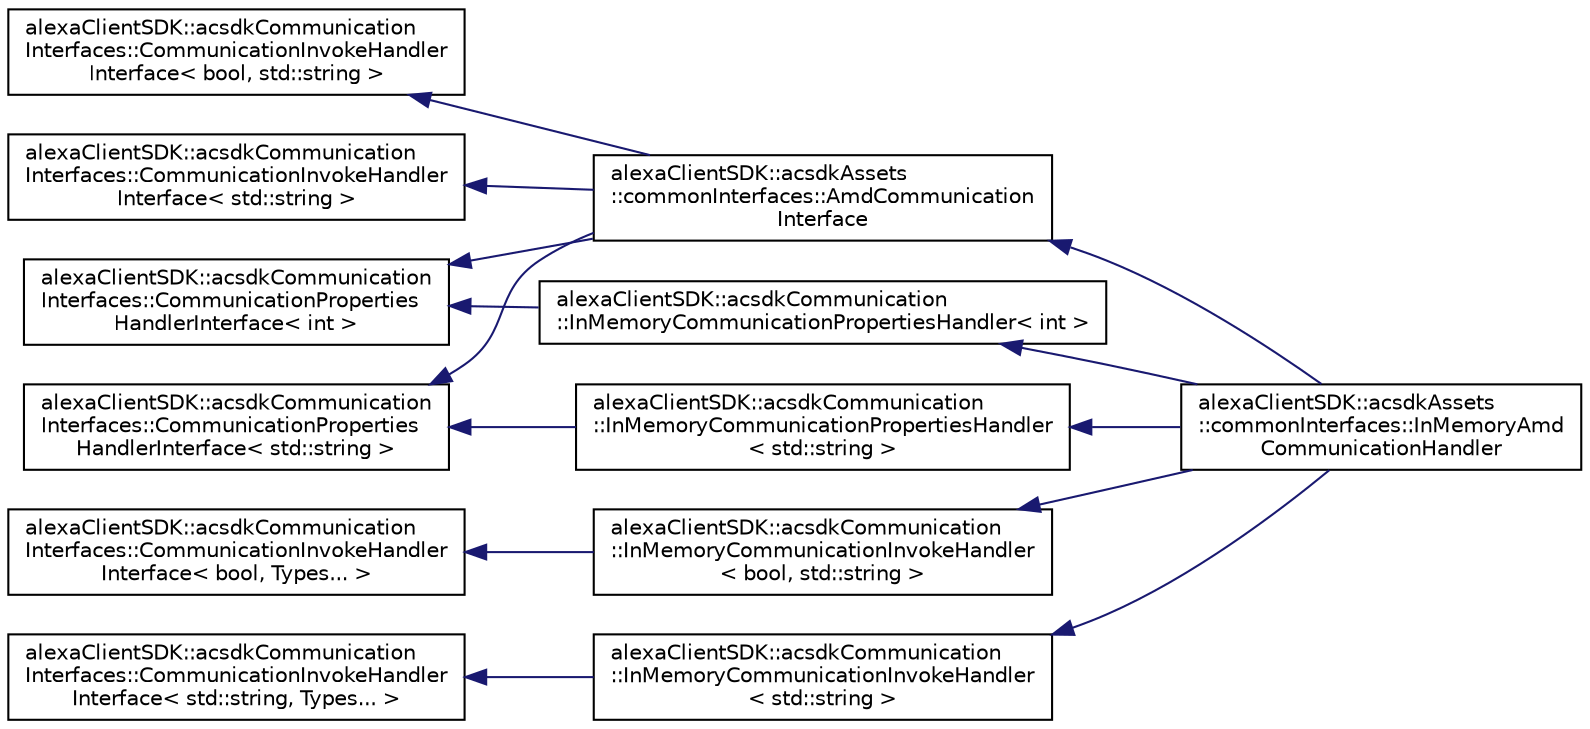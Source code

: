 digraph "Graphical Class Hierarchy"
{
  edge [fontname="Helvetica",fontsize="10",labelfontname="Helvetica",labelfontsize="10"];
  node [fontname="Helvetica",fontsize="10",shape=record];
  rankdir="LR";
  Node1310 [label="alexaClientSDK::acsdkCommunication\lInterfaces::CommunicationInvokeHandler\lInterface\< bool, std::string \>",height=0.2,width=0.4,color="black", fillcolor="white", style="filled",URL="$classalexa_client_s_d_k_1_1acsdk_communication_interfaces_1_1_communication_invoke_handler_interface.html"];
  Node1310 -> Node1 [dir="back",color="midnightblue",fontsize="10",style="solid",fontname="Helvetica"];
  Node1 [label="alexaClientSDK::acsdkAssets\l::commonInterfaces::AmdCommunication\lInterface",height=0.2,width=0.4,color="black", fillcolor="white", style="filled",URL="$classalexa_client_s_d_k_1_1acsdk_assets_1_1common_interfaces_1_1_amd_communication_interface.html"];
  Node1 -> Node4 [dir="back",color="midnightblue",fontsize="10",style="solid",fontname="Helvetica"];
  Node4 [label="alexaClientSDK::acsdkAssets\l::commonInterfaces::InMemoryAmd\lCommunicationHandler",height=0.2,width=0.4,color="black", fillcolor="white", style="filled",URL="$classalexa_client_s_d_k_1_1acsdk_assets_1_1common_interfaces_1_1_in_memory_amd_communication_handler.html"];
  Node1308 [label="alexaClientSDK::acsdkCommunication\lInterfaces::CommunicationInvokeHandler\lInterface\< bool, Types... \>",height=0.2,width=0.4,color="black", fillcolor="white", style="filled",URL="$classalexa_client_s_d_k_1_1acsdk_communication_interfaces_1_1_communication_invoke_handler_interface.html"];
  Node1308 -> Node1309 [dir="back",color="midnightblue",fontsize="10",style="solid",fontname="Helvetica"];
  Node1309 [label="alexaClientSDK::acsdkCommunication\l::InMemoryCommunicationInvokeHandler\l\< bool, std::string \>",height=0.2,width=0.4,color="black", fillcolor="white", style="filled",URL="$classalexa_client_s_d_k_1_1acsdk_communication_1_1_in_memory_communication_invoke_handler.html"];
  Node1309 -> Node4 [dir="back",color="midnightblue",fontsize="10",style="solid",fontname="Helvetica"];
  Node1305 [label="alexaClientSDK::acsdkCommunication\lInterfaces::CommunicationInvokeHandler\lInterface\< std::string \>",height=0.2,width=0.4,color="black", fillcolor="white", style="filled",URL="$classalexa_client_s_d_k_1_1acsdk_communication_interfaces_1_1_communication_invoke_handler_interface.html"];
  Node1305 -> Node1 [dir="back",color="midnightblue",fontsize="10",style="solid",fontname="Helvetica"];
  Node1303 [label="alexaClientSDK::acsdkCommunication\lInterfaces::CommunicationInvokeHandler\lInterface\< std::string, Types... \>",height=0.2,width=0.4,color="black", fillcolor="white", style="filled",URL="$classalexa_client_s_d_k_1_1acsdk_communication_interfaces_1_1_communication_invoke_handler_interface.html"];
  Node1303 -> Node1304 [dir="back",color="midnightblue",fontsize="10",style="solid",fontname="Helvetica"];
  Node1304 [label="alexaClientSDK::acsdkCommunication\l::InMemoryCommunicationInvokeHandler\l\< std::string \>",height=0.2,width=0.4,color="black", fillcolor="white", style="filled",URL="$classalexa_client_s_d_k_1_1acsdk_communication_1_1_in_memory_communication_invoke_handler.html"];
  Node1304 -> Node4 [dir="back",color="midnightblue",fontsize="10",style="solid",fontname="Helvetica"];
  Node1299 [label="alexaClientSDK::acsdkCommunication\lInterfaces::CommunicationProperties\lHandlerInterface\< int \>",height=0.2,width=0.4,color="black", fillcolor="white", style="filled",URL="$classalexa_client_s_d_k_1_1acsdk_communication_interfaces_1_1_communication_properties_handler_interface.html"];
  Node1299 -> Node1 [dir="back",color="midnightblue",fontsize="10",style="solid",fontname="Helvetica"];
  Node1299 -> Node1300 [dir="back",color="midnightblue",fontsize="10",style="solid",fontname="Helvetica"];
  Node1300 [label="alexaClientSDK::acsdkCommunication\l::InMemoryCommunicationPropertiesHandler\< int \>",height=0.2,width=0.4,color="black", fillcolor="white", style="filled",URL="$classalexa_client_s_d_k_1_1acsdk_communication_1_1_in_memory_communication_properties_handler.html"];
  Node1300 -> Node4 [dir="back",color="midnightblue",fontsize="10",style="solid",fontname="Helvetica"];
  Node0 [label="alexaClientSDK::acsdkCommunication\lInterfaces::CommunicationProperties\lHandlerInterface\< std::string \>",height=0.2,width=0.4,color="black", fillcolor="white", style="filled",URL="$classalexa_client_s_d_k_1_1acsdk_communication_interfaces_1_1_communication_properties_handler_interface.html"];
  Node0 -> Node1 [dir="back",color="midnightblue",fontsize="10",style="solid",fontname="Helvetica"];
  Node0 -> Node3 [dir="back",color="midnightblue",fontsize="10",style="solid",fontname="Helvetica"];
  Node3 [label="alexaClientSDK::acsdkCommunication\l::InMemoryCommunicationPropertiesHandler\l\< std::string \>",height=0.2,width=0.4,color="black", fillcolor="white", style="filled",URL="$classalexa_client_s_d_k_1_1acsdk_communication_1_1_in_memory_communication_properties_handler.html"];
  Node3 -> Node4 [dir="back",color="midnightblue",fontsize="10",style="solid",fontname="Helvetica"];
}
